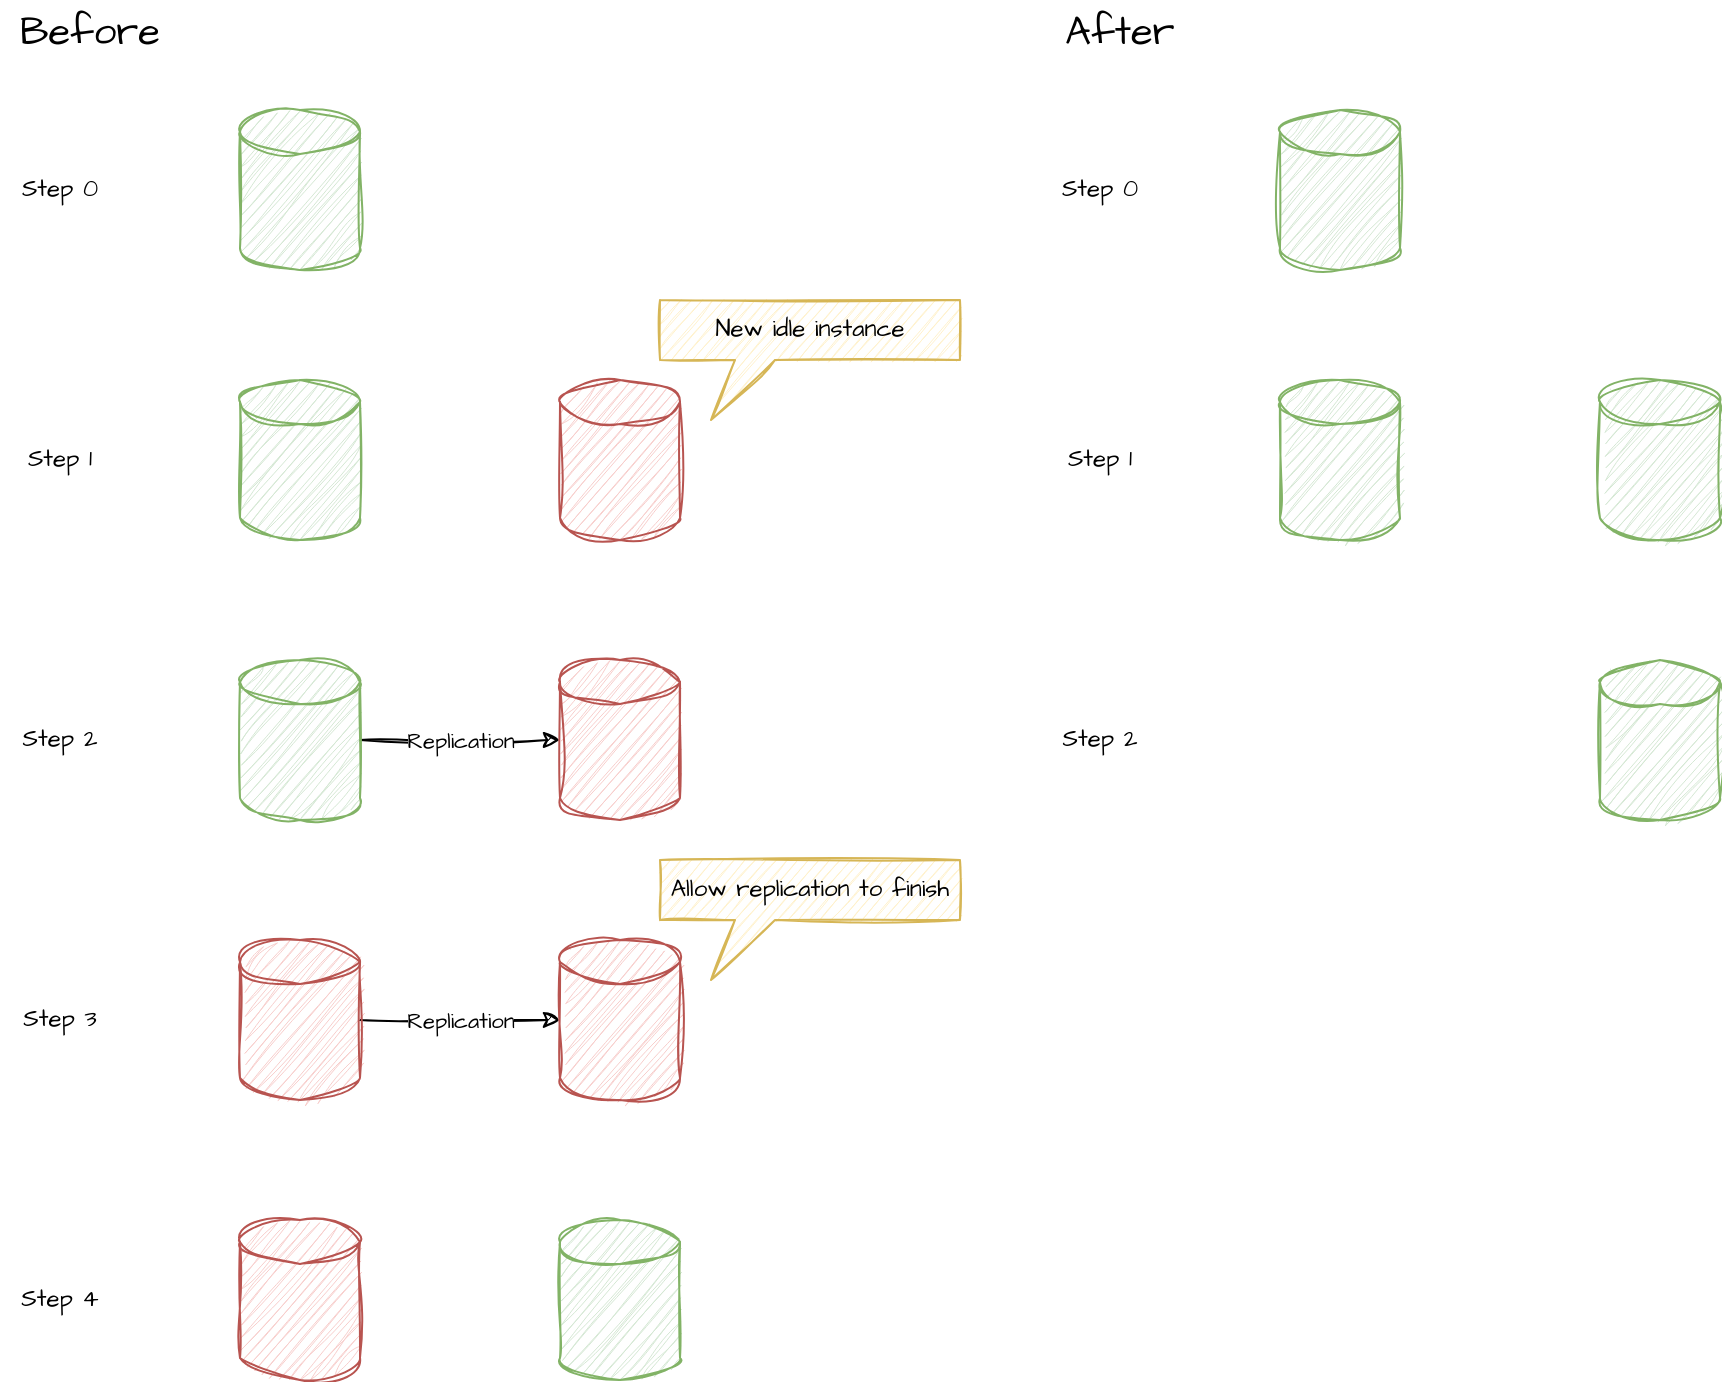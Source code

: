 <mxfile>
    <diagram id="1aLs1Q0F175GSic-2CEL" name="Page-1">
        <mxGraphModel dx="1123" dy="862" grid="0" gridSize="10" guides="1" tooltips="1" connect="1" arrows="1" fold="1" page="0" pageScale="1" pageWidth="827" pageHeight="1169" math="0" shadow="0">
            <root>
                <mxCell id="0"/>
                <mxCell id="1" parent="0"/>
                <mxCell id="6" value="Before" style="text;html=1;strokeColor=none;fillColor=none;align=center;verticalAlign=middle;whiteSpace=wrap;rounded=0;sketch=1;fontFamily=Architects Daughter;fontSource=https%3A%2F%2Ffonts.googleapis.com%2Fcss%3Ffamily%3DArchitects%2BDaughter;fontSize=20;" parent="1" vertex="1">
                    <mxGeometry y="50" width="90" height="30" as="geometry"/>
                </mxCell>
                <mxCell id="16" value="" style="shape=cylinder3;whiteSpace=wrap;html=1;boundedLbl=1;backgroundOutline=1;size=11;fillColor=#d5e8d4;sketch=1;curveFitting=1;jiggle=2;strokeColor=#82b366;" parent="1" vertex="1">
                    <mxGeometry x="120" y="105" width="60" height="80" as="geometry"/>
                </mxCell>
                <mxCell id="17" value="Step 0" style="text;html=1;strokeColor=none;fillColor=none;align=center;verticalAlign=middle;whiteSpace=wrap;rounded=0;sketch=1;fontFamily=Architects Daughter;fontSource=https%3A%2F%2Ffonts.googleapis.com%2Fcss%3Ffamily%3DArchitects%2BDaughter;" parent="1" vertex="1">
                    <mxGeometry y="130" width="60" height="30" as="geometry"/>
                </mxCell>
                <mxCell id="18" value="" style="shape=cylinder3;whiteSpace=wrap;html=1;boundedLbl=1;backgroundOutline=1;size=11;fillColor=#d5e8d4;sketch=1;curveFitting=1;jiggle=2;strokeColor=#82b366;" parent="1" vertex="1">
                    <mxGeometry x="120" y="240" width="60" height="80" as="geometry"/>
                </mxCell>
                <mxCell id="19" value="Step 1" style="text;html=1;strokeColor=none;fillColor=none;align=center;verticalAlign=middle;whiteSpace=wrap;rounded=0;sketch=1;fontFamily=Architects Daughter;fontSource=https%3A%2F%2Ffonts.googleapis.com%2Fcss%3Ffamily%3DArchitects%2BDaughter;" parent="1" vertex="1">
                    <mxGeometry y="265" width="60" height="30" as="geometry"/>
                </mxCell>
                <mxCell id="20" value="" style="shape=cylinder3;whiteSpace=wrap;html=1;boundedLbl=1;backgroundOutline=1;size=11;fillColor=#f8cecc;sketch=1;curveFitting=1;jiggle=2;strokeColor=#b85450;" parent="1" vertex="1">
                    <mxGeometry x="280" y="240" width="60" height="80" as="geometry"/>
                </mxCell>
                <mxCell id="24" value="Replication" style="edgeStyle=none;html=1;entryX=0;entryY=0.5;entryDx=0;entryDy=0;entryPerimeter=0;fontFamily=Architects Daughter;fontSource=https%3A%2F%2Ffonts.googleapis.com%2Fcss%3Ffamily%3DArchitects%2BDaughter;sketch=1;curveFitting=1;jiggle=2;" parent="1" source="21" target="23" edge="1">
                    <mxGeometry relative="1" as="geometry"/>
                </mxCell>
                <mxCell id="21" value="" style="shape=cylinder3;whiteSpace=wrap;html=1;boundedLbl=1;backgroundOutline=1;size=11;fillColor=#d5e8d4;sketch=1;curveFitting=1;jiggle=2;strokeColor=#82b366;" parent="1" vertex="1">
                    <mxGeometry x="120" y="380" width="60" height="80" as="geometry"/>
                </mxCell>
                <mxCell id="22" value="Step 2" style="text;html=1;strokeColor=none;fillColor=none;align=center;verticalAlign=middle;whiteSpace=wrap;rounded=0;sketch=1;fontFamily=Architects Daughter;fontSource=https%3A%2F%2Ffonts.googleapis.com%2Fcss%3Ffamily%3DArchitects%2BDaughter;" parent="1" vertex="1">
                    <mxGeometry y="405" width="60" height="30" as="geometry"/>
                </mxCell>
                <mxCell id="23" value="" style="shape=cylinder3;whiteSpace=wrap;html=1;boundedLbl=1;backgroundOutline=1;size=11;fillColor=#f8cecc;sketch=1;curveFitting=1;jiggle=2;strokeColor=#b85450;" parent="1" vertex="1">
                    <mxGeometry x="280" y="380" width="60" height="80" as="geometry"/>
                </mxCell>
                <mxCell id="25" value="Replication" style="edgeStyle=none;html=1;entryX=0;entryY=0.5;entryDx=0;entryDy=0;entryPerimeter=0;fontFamily=Architects Daughter;fontSource=https%3A%2F%2Ffonts.googleapis.com%2Fcss%3Ffamily%3DArchitects%2BDaughter;sketch=1;curveFitting=1;jiggle=2;" parent="1" source="26" target="28" edge="1">
                    <mxGeometry relative="1" as="geometry">
                        <mxPoint as="offset"/>
                    </mxGeometry>
                </mxCell>
                <mxCell id="26" value="" style="shape=cylinder3;whiteSpace=wrap;html=1;boundedLbl=1;backgroundOutline=1;size=11;fillColor=#f8cecc;sketch=1;curveFitting=1;jiggle=2;strokeColor=#b85450;" parent="1" vertex="1">
                    <mxGeometry x="120" y="520" width="60" height="80" as="geometry"/>
                </mxCell>
                <mxCell id="27" value="Step 3" style="text;html=1;strokeColor=none;fillColor=none;align=center;verticalAlign=middle;whiteSpace=wrap;rounded=0;sketch=1;fontFamily=Architects Daughter;fontSource=https%3A%2F%2Ffonts.googleapis.com%2Fcss%3Ffamily%3DArchitects%2BDaughter;" parent="1" vertex="1">
                    <mxGeometry y="545" width="60" height="30" as="geometry"/>
                </mxCell>
                <mxCell id="28" value="" style="shape=cylinder3;whiteSpace=wrap;html=1;boundedLbl=1;backgroundOutline=1;size=11;fillColor=#f8cecc;sketch=1;curveFitting=1;jiggle=2;strokeColor=#b85450;" parent="1" vertex="1">
                    <mxGeometry x="280" y="520" width="60" height="80" as="geometry"/>
                </mxCell>
                <mxCell id="30" value="" style="shape=cylinder3;whiteSpace=wrap;html=1;boundedLbl=1;backgroundOutline=1;size=11;fillColor=#f8cecc;sketch=1;curveFitting=1;jiggle=2;strokeColor=#b85450;" parent="1" vertex="1">
                    <mxGeometry x="120" y="660" width="60" height="80" as="geometry"/>
                </mxCell>
                <mxCell id="31" value="Step 4" style="text;html=1;strokeColor=none;fillColor=none;align=center;verticalAlign=middle;whiteSpace=wrap;rounded=0;sketch=1;fontFamily=Architects Daughter;fontSource=https%3A%2F%2Ffonts.googleapis.com%2Fcss%3Ffamily%3DArchitects%2BDaughter;" parent="1" vertex="1">
                    <mxGeometry y="685" width="60" height="30" as="geometry"/>
                </mxCell>
                <mxCell id="32" value="" style="shape=cylinder3;whiteSpace=wrap;html=1;boundedLbl=1;backgroundOutline=1;size=11;fillColor=#d5e8d4;sketch=1;curveFitting=1;jiggle=2;strokeColor=#82b366;" parent="1" vertex="1">
                    <mxGeometry x="280" y="660" width="60" height="80" as="geometry"/>
                </mxCell>
                <mxCell id="33" value="After" style="text;html=1;strokeColor=none;fillColor=none;align=center;verticalAlign=middle;whiteSpace=wrap;rounded=0;sketch=1;fontFamily=Architects Daughter;fontSource=https%3A%2F%2Ffonts.googleapis.com%2Fcss%3Ffamily%3DArchitects%2BDaughter;fontSize=20;" parent="1" vertex="1">
                    <mxGeometry x="520" y="50" width="80" height="30" as="geometry"/>
                </mxCell>
                <mxCell id="34" value="" style="shape=cylinder3;whiteSpace=wrap;html=1;boundedLbl=1;backgroundOutline=1;size=11;fillColor=#d5e8d4;sketch=1;curveFitting=1;jiggle=2;strokeColor=#82b366;" parent="1" vertex="1">
                    <mxGeometry x="640" y="105" width="60" height="80" as="geometry"/>
                </mxCell>
                <mxCell id="35" value="Step 0" style="text;html=1;strokeColor=none;fillColor=none;align=center;verticalAlign=middle;whiteSpace=wrap;rounded=0;sketch=1;fontFamily=Architects Daughter;fontSource=https%3A%2F%2Ffonts.googleapis.com%2Fcss%3Ffamily%3DArchitects%2BDaughter;" parent="1" vertex="1">
                    <mxGeometry x="520" y="130" width="60" height="30" as="geometry"/>
                </mxCell>
                <mxCell id="36" value="" style="shape=cylinder3;whiteSpace=wrap;html=1;boundedLbl=1;backgroundOutline=1;size=11;fillColor=#d5e8d4;sketch=1;curveFitting=1;jiggle=2;strokeColor=#82b366;" parent="1" vertex="1">
                    <mxGeometry x="640" y="240" width="60" height="80" as="geometry"/>
                </mxCell>
                <mxCell id="37" value="Step 1" style="text;html=1;strokeColor=none;fillColor=none;align=center;verticalAlign=middle;whiteSpace=wrap;rounded=0;sketch=1;fontFamily=Architects Daughter;fontSource=https%3A%2F%2Ffonts.googleapis.com%2Fcss%3Ffamily%3DArchitects%2BDaughter;" parent="1" vertex="1">
                    <mxGeometry x="520" y="265" width="60" height="30" as="geometry"/>
                </mxCell>
                <mxCell id="38" value="" style="shape=cylinder3;whiteSpace=wrap;html=1;boundedLbl=1;backgroundOutline=1;size=11;fillColor=#d5e8d4;sketch=1;curveFitting=1;jiggle=2;strokeColor=#82b366;" parent="1" vertex="1">
                    <mxGeometry x="800" y="240" width="60" height="80" as="geometry"/>
                </mxCell>
                <mxCell id="40" value="Step 2" style="text;html=1;strokeColor=none;fillColor=none;align=center;verticalAlign=middle;whiteSpace=wrap;rounded=0;sketch=1;fontFamily=Architects Daughter;fontSource=https%3A%2F%2Ffonts.googleapis.com%2Fcss%3Ffamily%3DArchitects%2BDaughter;" parent="1" vertex="1">
                    <mxGeometry x="520" y="405" width="60" height="30" as="geometry"/>
                </mxCell>
                <mxCell id="41" value="" style="shape=cylinder3;whiteSpace=wrap;html=1;boundedLbl=1;backgroundOutline=1;size=11;fillColor=#d5e8d4;sketch=1;curveFitting=1;jiggle=2;strokeColor=#82b366;" parent="1" vertex="1">
                    <mxGeometry x="800" y="380" width="60" height="80" as="geometry"/>
                </mxCell>
                <mxCell id="42" value="New idle instance" style="shape=callout;whiteSpace=wrap;html=1;perimeter=calloutPerimeter;sketch=1;fontFamily=Architects Daughter;fontSource=https%3A%2F%2Ffonts.googleapis.com%2Fcss%3Ffamily%3DArchitects%2BDaughter;fillColor=#fff2cc;strokeColor=#d6b656;size=30;position=0.25;position2=0.17;" parent="1" vertex="1">
                    <mxGeometry x="330" y="200" width="150" height="60" as="geometry"/>
                </mxCell>
                <mxCell id="44" value="Allow replication to finish" style="shape=callout;whiteSpace=wrap;html=1;perimeter=calloutPerimeter;sketch=1;fontFamily=Architects Daughter;fontSource=https%3A%2F%2Ffonts.googleapis.com%2Fcss%3Ffamily%3DArchitects%2BDaughter;fillColor=#fff2cc;strokeColor=#d6b656;size=30;position=0.25;position2=0.17;" parent="1" vertex="1">
                    <mxGeometry x="330" y="480" width="150" height="60" as="geometry"/>
                </mxCell>
            </root>
        </mxGraphModel>
    </diagram>
</mxfile>